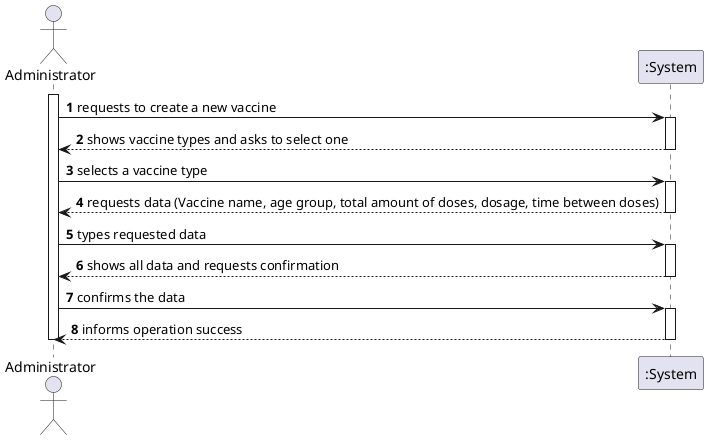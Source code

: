 @startuml
'https://plantuml.com/sequence-diagram

autonumber

actor "Administrator" as administrator

activate administrator

administrator -> ":System" : requests to create a new vaccine
activate ":System"
":System" --> administrator : shows vaccine types and asks to select one
deactivate ":System"

administrator -> ":System" : selects a vaccine type

activate ":System"
":System" --> administrator : requests data (Vaccine name, age group, total amount of doses, dosage, time between doses)
deactivate ":System"

administrator -> ":System" : types requested data

activate ":System"
":System" --> administrator : shows all data and requests confirmation
deactivate ":System"

administrator -> ":System" : confirms the data

activate ":System"
":System" --> administrator :informs operation success
deactivate ":System"

deactivate administrator

@enduml